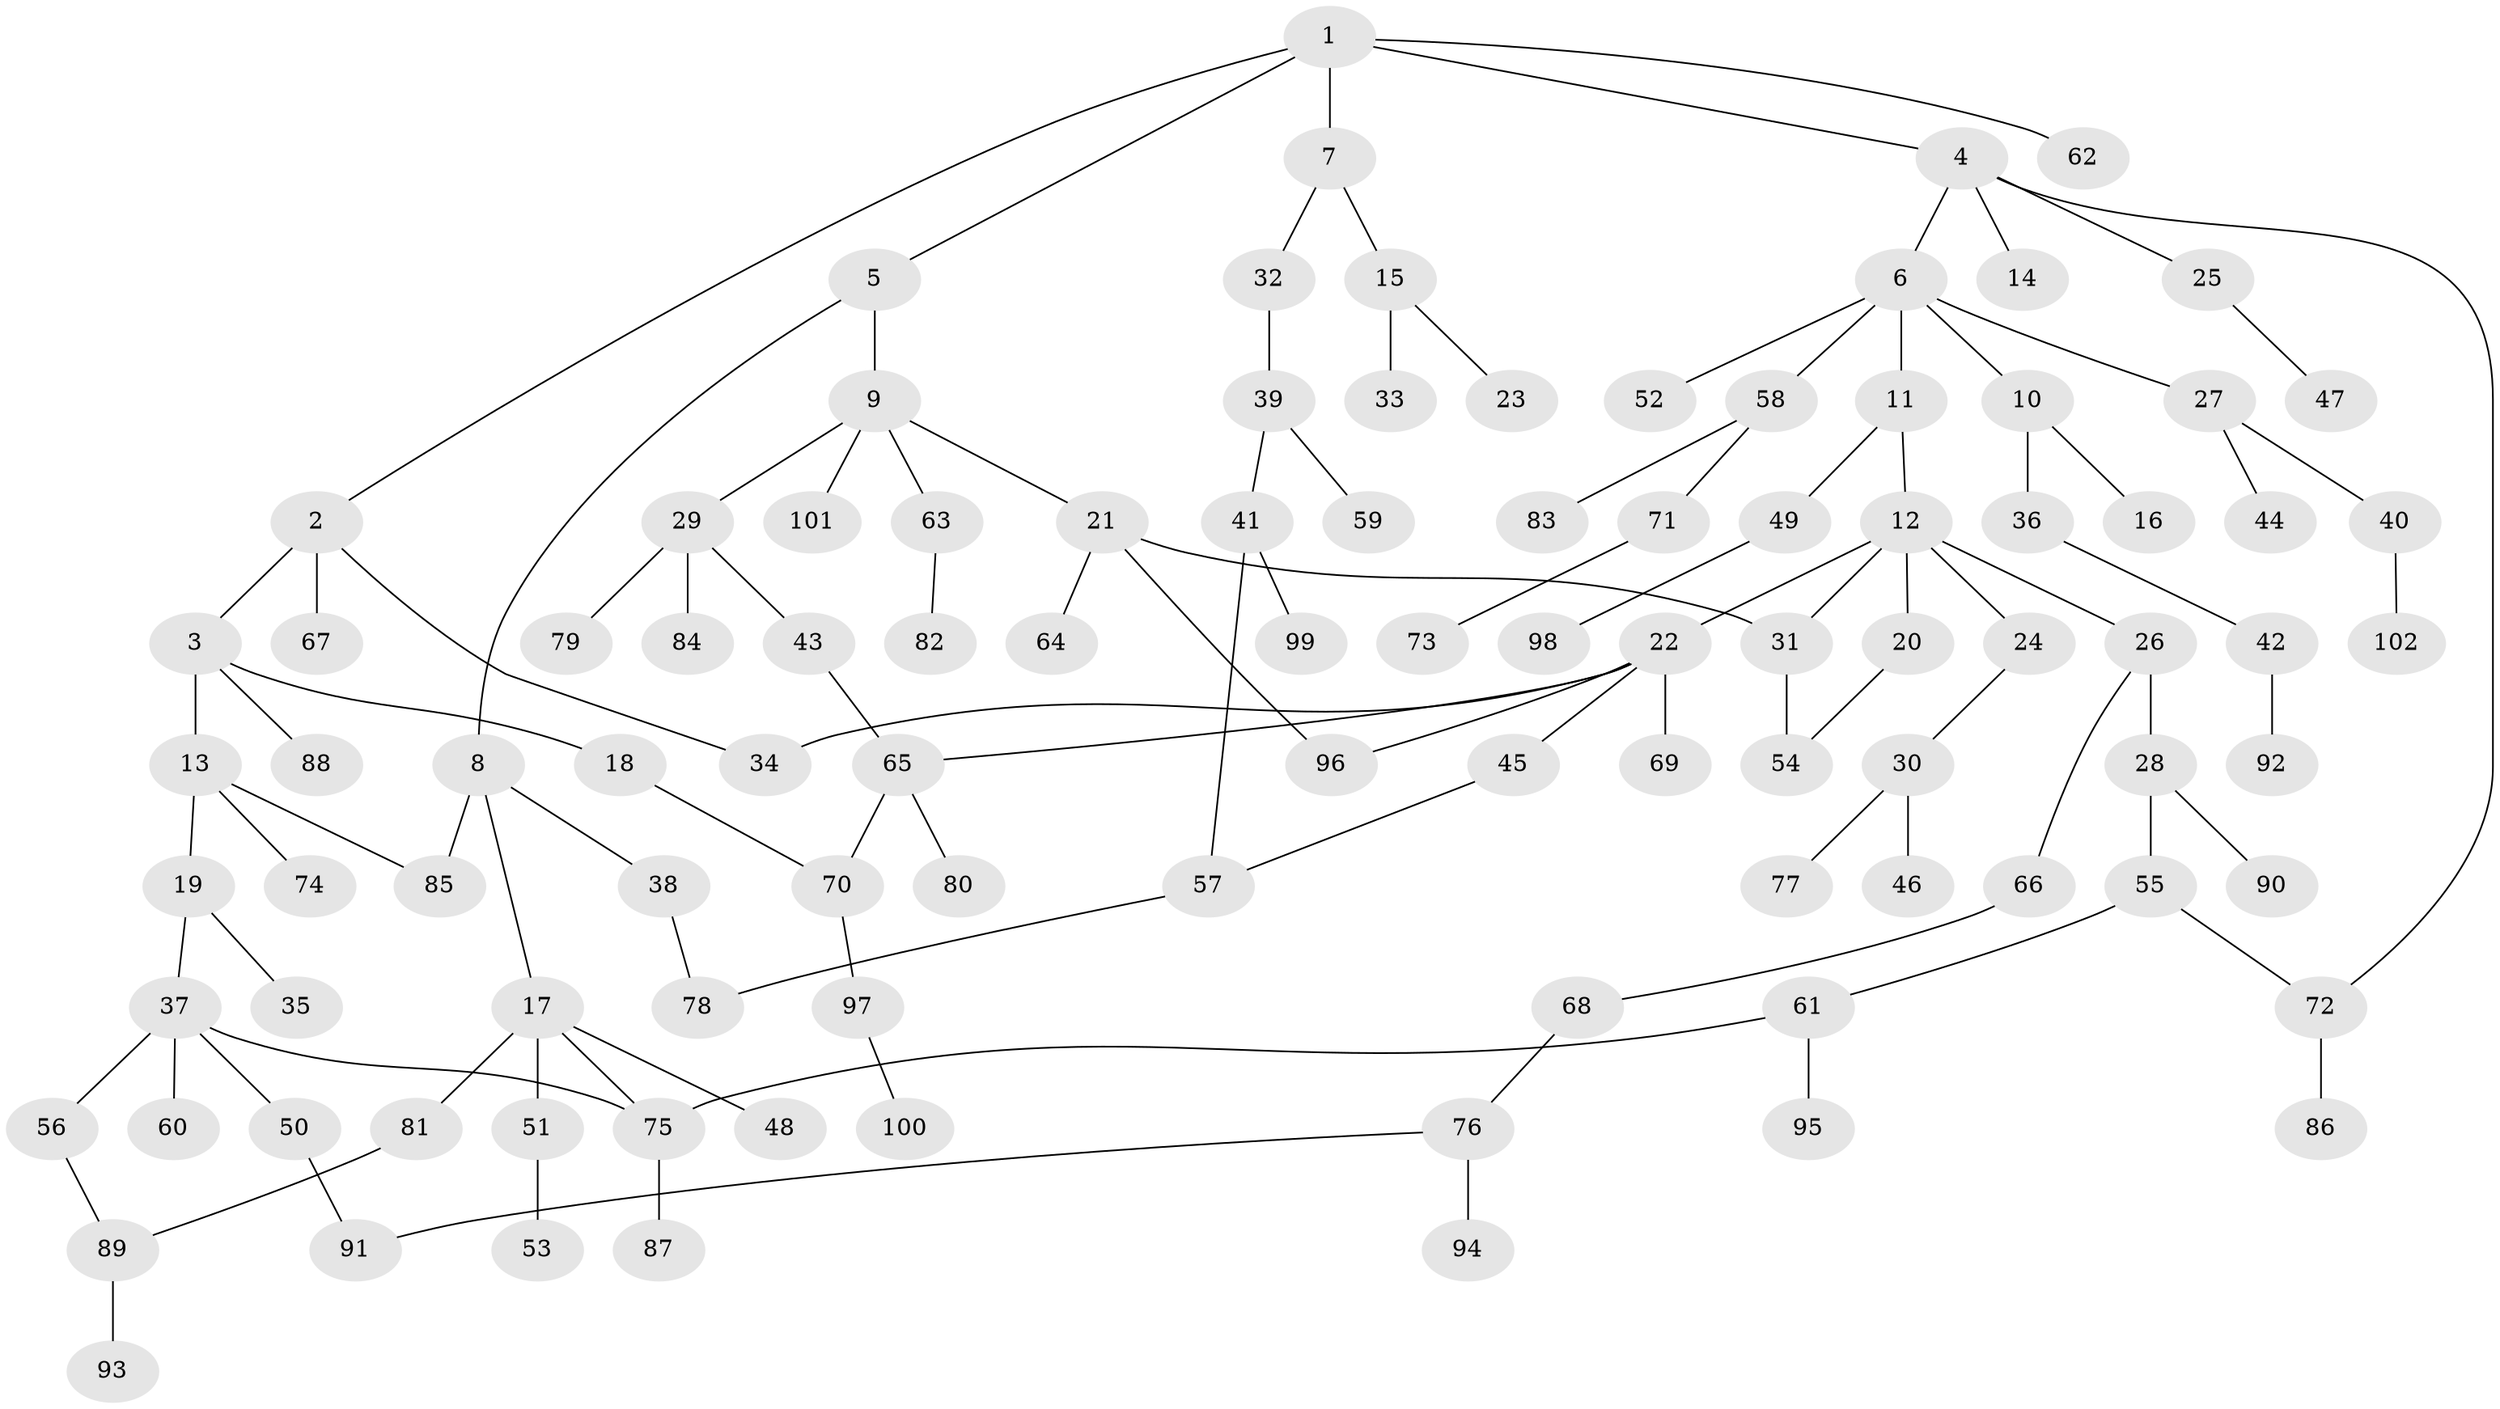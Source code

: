 // coarse degree distribution, {4: 0.0821917808219178, 3: 0.2465753424657534, 5: 0.0410958904109589, 2: 0.4246575342465753, 1: 0.2054794520547945}
// Generated by graph-tools (version 1.1) at 2025/48/03/04/25 22:48:41]
// undirected, 102 vertices, 115 edges
graph export_dot {
  node [color=gray90,style=filled];
  1;
  2;
  3;
  4;
  5;
  6;
  7;
  8;
  9;
  10;
  11;
  12;
  13;
  14;
  15;
  16;
  17;
  18;
  19;
  20;
  21;
  22;
  23;
  24;
  25;
  26;
  27;
  28;
  29;
  30;
  31;
  32;
  33;
  34;
  35;
  36;
  37;
  38;
  39;
  40;
  41;
  42;
  43;
  44;
  45;
  46;
  47;
  48;
  49;
  50;
  51;
  52;
  53;
  54;
  55;
  56;
  57;
  58;
  59;
  60;
  61;
  62;
  63;
  64;
  65;
  66;
  67;
  68;
  69;
  70;
  71;
  72;
  73;
  74;
  75;
  76;
  77;
  78;
  79;
  80;
  81;
  82;
  83;
  84;
  85;
  86;
  87;
  88;
  89;
  90;
  91;
  92;
  93;
  94;
  95;
  96;
  97;
  98;
  99;
  100;
  101;
  102;
  1 -- 2;
  1 -- 4;
  1 -- 5;
  1 -- 7;
  1 -- 62;
  2 -- 3;
  2 -- 34;
  2 -- 67;
  3 -- 13;
  3 -- 18;
  3 -- 88;
  4 -- 6;
  4 -- 14;
  4 -- 25;
  4 -- 72;
  5 -- 8;
  5 -- 9;
  6 -- 10;
  6 -- 11;
  6 -- 27;
  6 -- 52;
  6 -- 58;
  7 -- 15;
  7 -- 32;
  8 -- 17;
  8 -- 38;
  8 -- 85;
  9 -- 21;
  9 -- 29;
  9 -- 63;
  9 -- 101;
  10 -- 16;
  10 -- 36;
  11 -- 12;
  11 -- 49;
  12 -- 20;
  12 -- 22;
  12 -- 24;
  12 -- 26;
  12 -- 31;
  13 -- 19;
  13 -- 74;
  13 -- 85;
  15 -- 23;
  15 -- 33;
  17 -- 48;
  17 -- 51;
  17 -- 81;
  17 -- 75;
  18 -- 70;
  19 -- 35;
  19 -- 37;
  20 -- 54;
  21 -- 64;
  21 -- 96;
  21 -- 31;
  22 -- 45;
  22 -- 65;
  22 -- 69;
  22 -- 96;
  22 -- 34;
  24 -- 30;
  25 -- 47;
  26 -- 28;
  26 -- 66;
  27 -- 40;
  27 -- 44;
  28 -- 55;
  28 -- 90;
  29 -- 43;
  29 -- 79;
  29 -- 84;
  30 -- 46;
  30 -- 77;
  31 -- 54;
  32 -- 39;
  36 -- 42;
  37 -- 50;
  37 -- 56;
  37 -- 60;
  37 -- 75;
  38 -- 78;
  39 -- 41;
  39 -- 59;
  40 -- 102;
  41 -- 57;
  41 -- 99;
  42 -- 92;
  43 -- 65;
  45 -- 57;
  49 -- 98;
  50 -- 91;
  51 -- 53;
  55 -- 61;
  55 -- 72;
  56 -- 89;
  57 -- 78;
  58 -- 71;
  58 -- 83;
  61 -- 95;
  61 -- 75;
  63 -- 82;
  65 -- 70;
  65 -- 80;
  66 -- 68;
  68 -- 76;
  70 -- 97;
  71 -- 73;
  72 -- 86;
  75 -- 87;
  76 -- 91;
  76 -- 94;
  81 -- 89;
  89 -- 93;
  97 -- 100;
}
